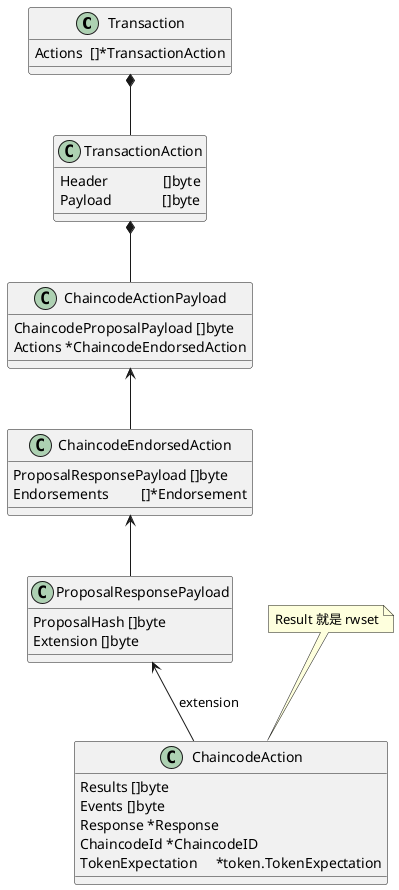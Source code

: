 @startuml
class Transaction {
  Actions  []*TransactionAction
}

class TransactionAction  {
    Header               []byte
    Payload              []byte
}

Transaction *-- TransactionAction

class ChaincodeActionPayload {
    ChaincodeProposalPayload []byte
    Actions *ChaincodeEndorsedAction
}

TransactionAction *-- ChaincodeActionPayload

class ChaincodeEndorsedAction {
    ProposalResponsePayload []byte
    Endorsements         []*Endorsement
}

ChaincodeActionPayload <--ChaincodeEndorsedAction

class ProposalResponsePayload {
   ProposalHash []byte
   Extension []byte
}
ChaincodeEndorsedAction <--ProposalResponsePayload


class ChaincodeAction {
	Results []byte
	Events []byte
	Response *Response
	ChaincodeId *ChaincodeID
	TokenExpectation     *token.TokenExpectation
}
ProposalResponsePayload <--ChaincodeAction : extension

note top of ChaincodeAction : Result 就是 rwset

@enduml